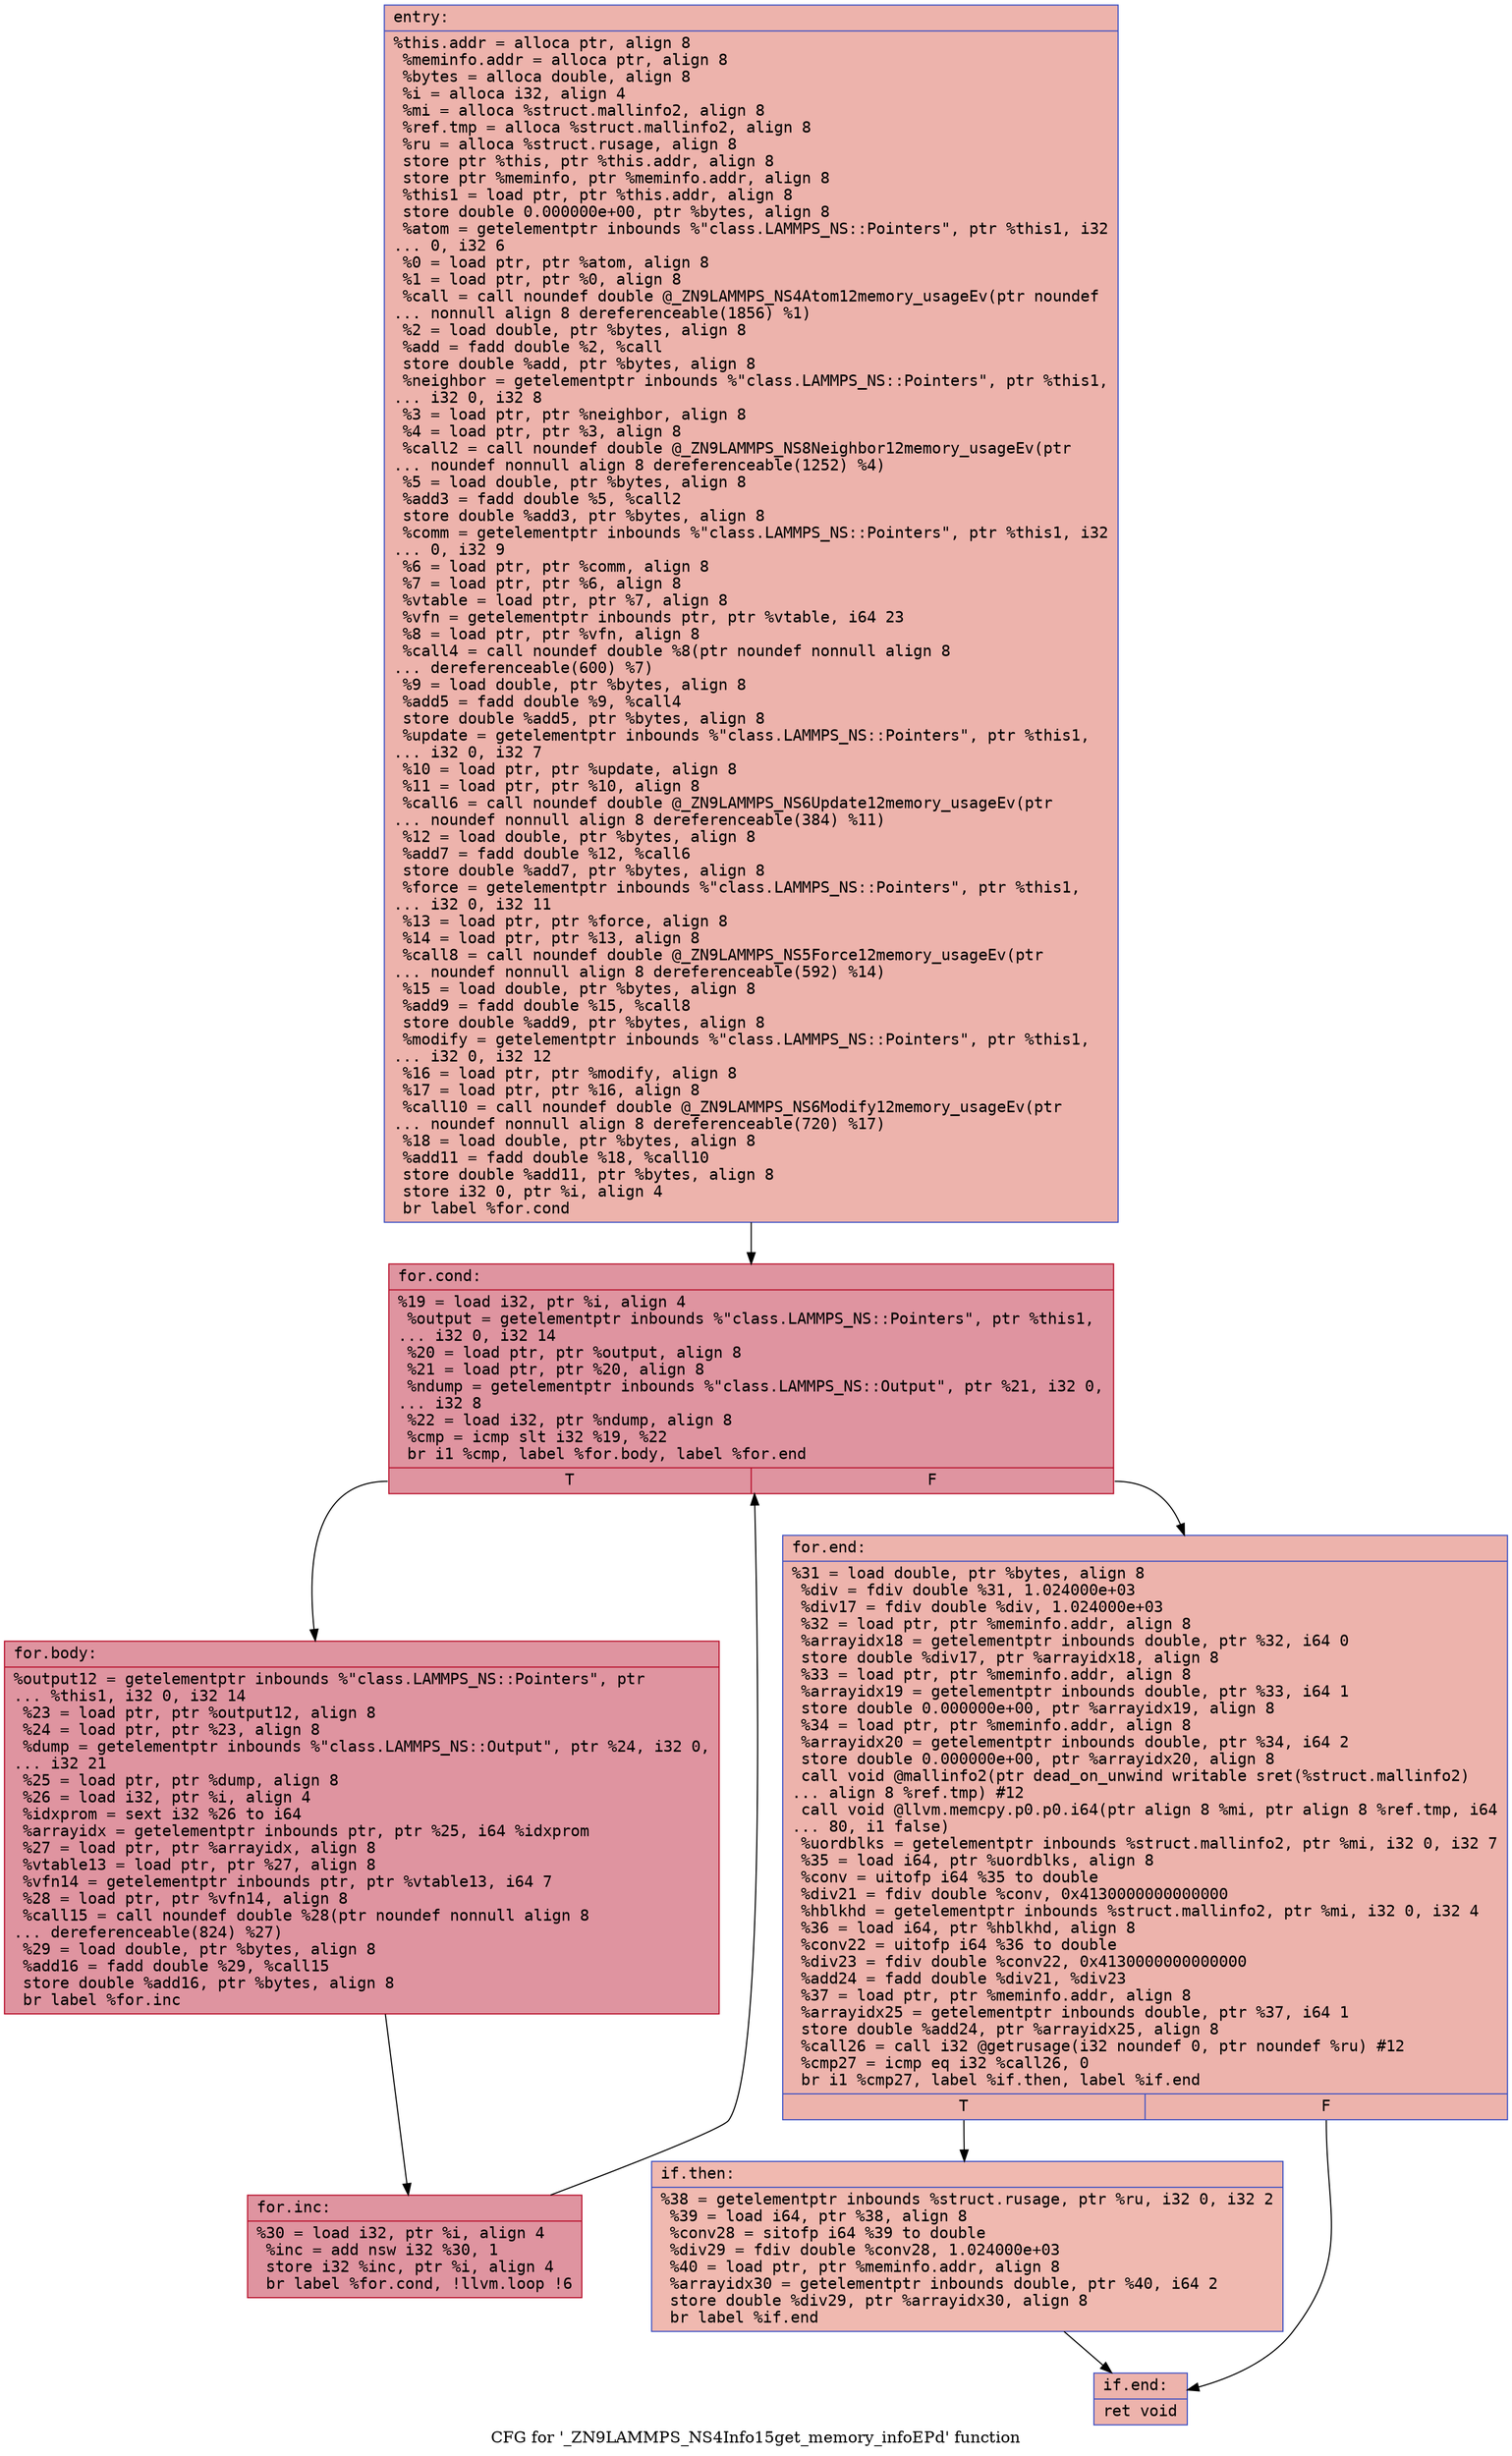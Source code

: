 digraph "CFG for '_ZN9LAMMPS_NS4Info15get_memory_infoEPd' function" {
	label="CFG for '_ZN9LAMMPS_NS4Info15get_memory_infoEPd' function";

	Node0x562846676fd0 [shape=record,color="#3d50c3ff", style=filled, fillcolor="#d6524470" fontname="Courier",label="{entry:\l|  %this.addr = alloca ptr, align 8\l  %meminfo.addr = alloca ptr, align 8\l  %bytes = alloca double, align 8\l  %i = alloca i32, align 4\l  %mi = alloca %struct.mallinfo2, align 8\l  %ref.tmp = alloca %struct.mallinfo2, align 8\l  %ru = alloca %struct.rusage, align 8\l  store ptr %this, ptr %this.addr, align 8\l  store ptr %meminfo, ptr %meminfo.addr, align 8\l  %this1 = load ptr, ptr %this.addr, align 8\l  store double 0.000000e+00, ptr %bytes, align 8\l  %atom = getelementptr inbounds %\"class.LAMMPS_NS::Pointers\", ptr %this1, i32\l... 0, i32 6\l  %0 = load ptr, ptr %atom, align 8\l  %1 = load ptr, ptr %0, align 8\l  %call = call noundef double @_ZN9LAMMPS_NS4Atom12memory_usageEv(ptr noundef\l... nonnull align 8 dereferenceable(1856) %1)\l  %2 = load double, ptr %bytes, align 8\l  %add = fadd double %2, %call\l  store double %add, ptr %bytes, align 8\l  %neighbor = getelementptr inbounds %\"class.LAMMPS_NS::Pointers\", ptr %this1,\l... i32 0, i32 8\l  %3 = load ptr, ptr %neighbor, align 8\l  %4 = load ptr, ptr %3, align 8\l  %call2 = call noundef double @_ZN9LAMMPS_NS8Neighbor12memory_usageEv(ptr\l... noundef nonnull align 8 dereferenceable(1252) %4)\l  %5 = load double, ptr %bytes, align 8\l  %add3 = fadd double %5, %call2\l  store double %add3, ptr %bytes, align 8\l  %comm = getelementptr inbounds %\"class.LAMMPS_NS::Pointers\", ptr %this1, i32\l... 0, i32 9\l  %6 = load ptr, ptr %comm, align 8\l  %7 = load ptr, ptr %6, align 8\l  %vtable = load ptr, ptr %7, align 8\l  %vfn = getelementptr inbounds ptr, ptr %vtable, i64 23\l  %8 = load ptr, ptr %vfn, align 8\l  %call4 = call noundef double %8(ptr noundef nonnull align 8\l... dereferenceable(600) %7)\l  %9 = load double, ptr %bytes, align 8\l  %add5 = fadd double %9, %call4\l  store double %add5, ptr %bytes, align 8\l  %update = getelementptr inbounds %\"class.LAMMPS_NS::Pointers\", ptr %this1,\l... i32 0, i32 7\l  %10 = load ptr, ptr %update, align 8\l  %11 = load ptr, ptr %10, align 8\l  %call6 = call noundef double @_ZN9LAMMPS_NS6Update12memory_usageEv(ptr\l... noundef nonnull align 8 dereferenceable(384) %11)\l  %12 = load double, ptr %bytes, align 8\l  %add7 = fadd double %12, %call6\l  store double %add7, ptr %bytes, align 8\l  %force = getelementptr inbounds %\"class.LAMMPS_NS::Pointers\", ptr %this1,\l... i32 0, i32 11\l  %13 = load ptr, ptr %force, align 8\l  %14 = load ptr, ptr %13, align 8\l  %call8 = call noundef double @_ZN9LAMMPS_NS5Force12memory_usageEv(ptr\l... noundef nonnull align 8 dereferenceable(592) %14)\l  %15 = load double, ptr %bytes, align 8\l  %add9 = fadd double %15, %call8\l  store double %add9, ptr %bytes, align 8\l  %modify = getelementptr inbounds %\"class.LAMMPS_NS::Pointers\", ptr %this1,\l... i32 0, i32 12\l  %16 = load ptr, ptr %modify, align 8\l  %17 = load ptr, ptr %16, align 8\l  %call10 = call noundef double @_ZN9LAMMPS_NS6Modify12memory_usageEv(ptr\l... noundef nonnull align 8 dereferenceable(720) %17)\l  %18 = load double, ptr %bytes, align 8\l  %add11 = fadd double %18, %call10\l  store double %add11, ptr %bytes, align 8\l  store i32 0, ptr %i, align 4\l  br label %for.cond\l}"];
	Node0x562846676fd0 -> Node0x56284668e190[tooltip="entry -> for.cond\nProbability 100.00%" ];
	Node0x56284668e190 [shape=record,color="#b70d28ff", style=filled, fillcolor="#b70d2870" fontname="Courier",label="{for.cond:\l|  %19 = load i32, ptr %i, align 4\l  %output = getelementptr inbounds %\"class.LAMMPS_NS::Pointers\", ptr %this1,\l... i32 0, i32 14\l  %20 = load ptr, ptr %output, align 8\l  %21 = load ptr, ptr %20, align 8\l  %ndump = getelementptr inbounds %\"class.LAMMPS_NS::Output\", ptr %21, i32 0,\l... i32 8\l  %22 = load i32, ptr %ndump, align 8\l  %cmp = icmp slt i32 %19, %22\l  br i1 %cmp, label %for.body, label %for.end\l|{<s0>T|<s1>F}}"];
	Node0x56284668e190:s0 -> Node0x56284668e720[tooltip="for.cond -> for.body\nProbability 96.88%" ];
	Node0x56284668e190:s1 -> Node0x56284668e7a0[tooltip="for.cond -> for.end\nProbability 3.12%" ];
	Node0x56284668e720 [shape=record,color="#b70d28ff", style=filled, fillcolor="#b70d2870" fontname="Courier",label="{for.body:\l|  %output12 = getelementptr inbounds %\"class.LAMMPS_NS::Pointers\", ptr\l... %this1, i32 0, i32 14\l  %23 = load ptr, ptr %output12, align 8\l  %24 = load ptr, ptr %23, align 8\l  %dump = getelementptr inbounds %\"class.LAMMPS_NS::Output\", ptr %24, i32 0,\l... i32 21\l  %25 = load ptr, ptr %dump, align 8\l  %26 = load i32, ptr %i, align 4\l  %idxprom = sext i32 %26 to i64\l  %arrayidx = getelementptr inbounds ptr, ptr %25, i64 %idxprom\l  %27 = load ptr, ptr %arrayidx, align 8\l  %vtable13 = load ptr, ptr %27, align 8\l  %vfn14 = getelementptr inbounds ptr, ptr %vtable13, i64 7\l  %28 = load ptr, ptr %vfn14, align 8\l  %call15 = call noundef double %28(ptr noundef nonnull align 8\l... dereferenceable(824) %27)\l  %29 = load double, ptr %bytes, align 8\l  %add16 = fadd double %29, %call15\l  store double %add16, ptr %bytes, align 8\l  br label %for.inc\l}"];
	Node0x56284668e720 -> Node0x56284668f3d0[tooltip="for.body -> for.inc\nProbability 100.00%" ];
	Node0x56284668f3d0 [shape=record,color="#b70d28ff", style=filled, fillcolor="#b70d2870" fontname="Courier",label="{for.inc:\l|  %30 = load i32, ptr %i, align 4\l  %inc = add nsw i32 %30, 1\l  store i32 %inc, ptr %i, align 4\l  br label %for.cond, !llvm.loop !6\l}"];
	Node0x56284668f3d0 -> Node0x56284668e190[tooltip="for.inc -> for.cond\nProbability 100.00%" ];
	Node0x56284668e7a0 [shape=record,color="#3d50c3ff", style=filled, fillcolor="#d6524470" fontname="Courier",label="{for.end:\l|  %31 = load double, ptr %bytes, align 8\l  %div = fdiv double %31, 1.024000e+03\l  %div17 = fdiv double %div, 1.024000e+03\l  %32 = load ptr, ptr %meminfo.addr, align 8\l  %arrayidx18 = getelementptr inbounds double, ptr %32, i64 0\l  store double %div17, ptr %arrayidx18, align 8\l  %33 = load ptr, ptr %meminfo.addr, align 8\l  %arrayidx19 = getelementptr inbounds double, ptr %33, i64 1\l  store double 0.000000e+00, ptr %arrayidx19, align 8\l  %34 = load ptr, ptr %meminfo.addr, align 8\l  %arrayidx20 = getelementptr inbounds double, ptr %34, i64 2\l  store double 0.000000e+00, ptr %arrayidx20, align 8\l  call void @mallinfo2(ptr dead_on_unwind writable sret(%struct.mallinfo2)\l... align 8 %ref.tmp) #12\l  call void @llvm.memcpy.p0.p0.i64(ptr align 8 %mi, ptr align 8 %ref.tmp, i64\l... 80, i1 false)\l  %uordblks = getelementptr inbounds %struct.mallinfo2, ptr %mi, i32 0, i32 7\l  %35 = load i64, ptr %uordblks, align 8\l  %conv = uitofp i64 %35 to double\l  %div21 = fdiv double %conv, 0x4130000000000000\l  %hblkhd = getelementptr inbounds %struct.mallinfo2, ptr %mi, i32 0, i32 4\l  %36 = load i64, ptr %hblkhd, align 8\l  %conv22 = uitofp i64 %36 to double\l  %div23 = fdiv double %conv22, 0x4130000000000000\l  %add24 = fadd double %div21, %div23\l  %37 = load ptr, ptr %meminfo.addr, align 8\l  %arrayidx25 = getelementptr inbounds double, ptr %37, i64 1\l  store double %add24, ptr %arrayidx25, align 8\l  %call26 = call i32 @getrusage(i32 noundef 0, ptr noundef %ru) #12\l  %cmp27 = icmp eq i32 %call26, 0\l  br i1 %cmp27, label %if.then, label %if.end\l|{<s0>T|<s1>F}}"];
	Node0x56284668e7a0:s0 -> Node0x562846691140[tooltip="for.end -> if.then\nProbability 37.50%" ];
	Node0x56284668e7a0:s1 -> Node0x562846691210[tooltip="for.end -> if.end\nProbability 62.50%" ];
	Node0x562846691140 [shape=record,color="#3d50c3ff", style=filled, fillcolor="#de614d70" fontname="Courier",label="{if.then:\l|  %38 = getelementptr inbounds %struct.rusage, ptr %ru, i32 0, i32 2\l  %39 = load i64, ptr %38, align 8\l  %conv28 = sitofp i64 %39 to double\l  %div29 = fdiv double %conv28, 1.024000e+03\l  %40 = load ptr, ptr %meminfo.addr, align 8\l  %arrayidx30 = getelementptr inbounds double, ptr %40, i64 2\l  store double %div29, ptr %arrayidx30, align 8\l  br label %if.end\l}"];
	Node0x562846691140 -> Node0x562846691210[tooltip="if.then -> if.end\nProbability 100.00%" ];
	Node0x562846691210 [shape=record,color="#3d50c3ff", style=filled, fillcolor="#d6524470" fontname="Courier",label="{if.end:\l|  ret void\l}"];
}
